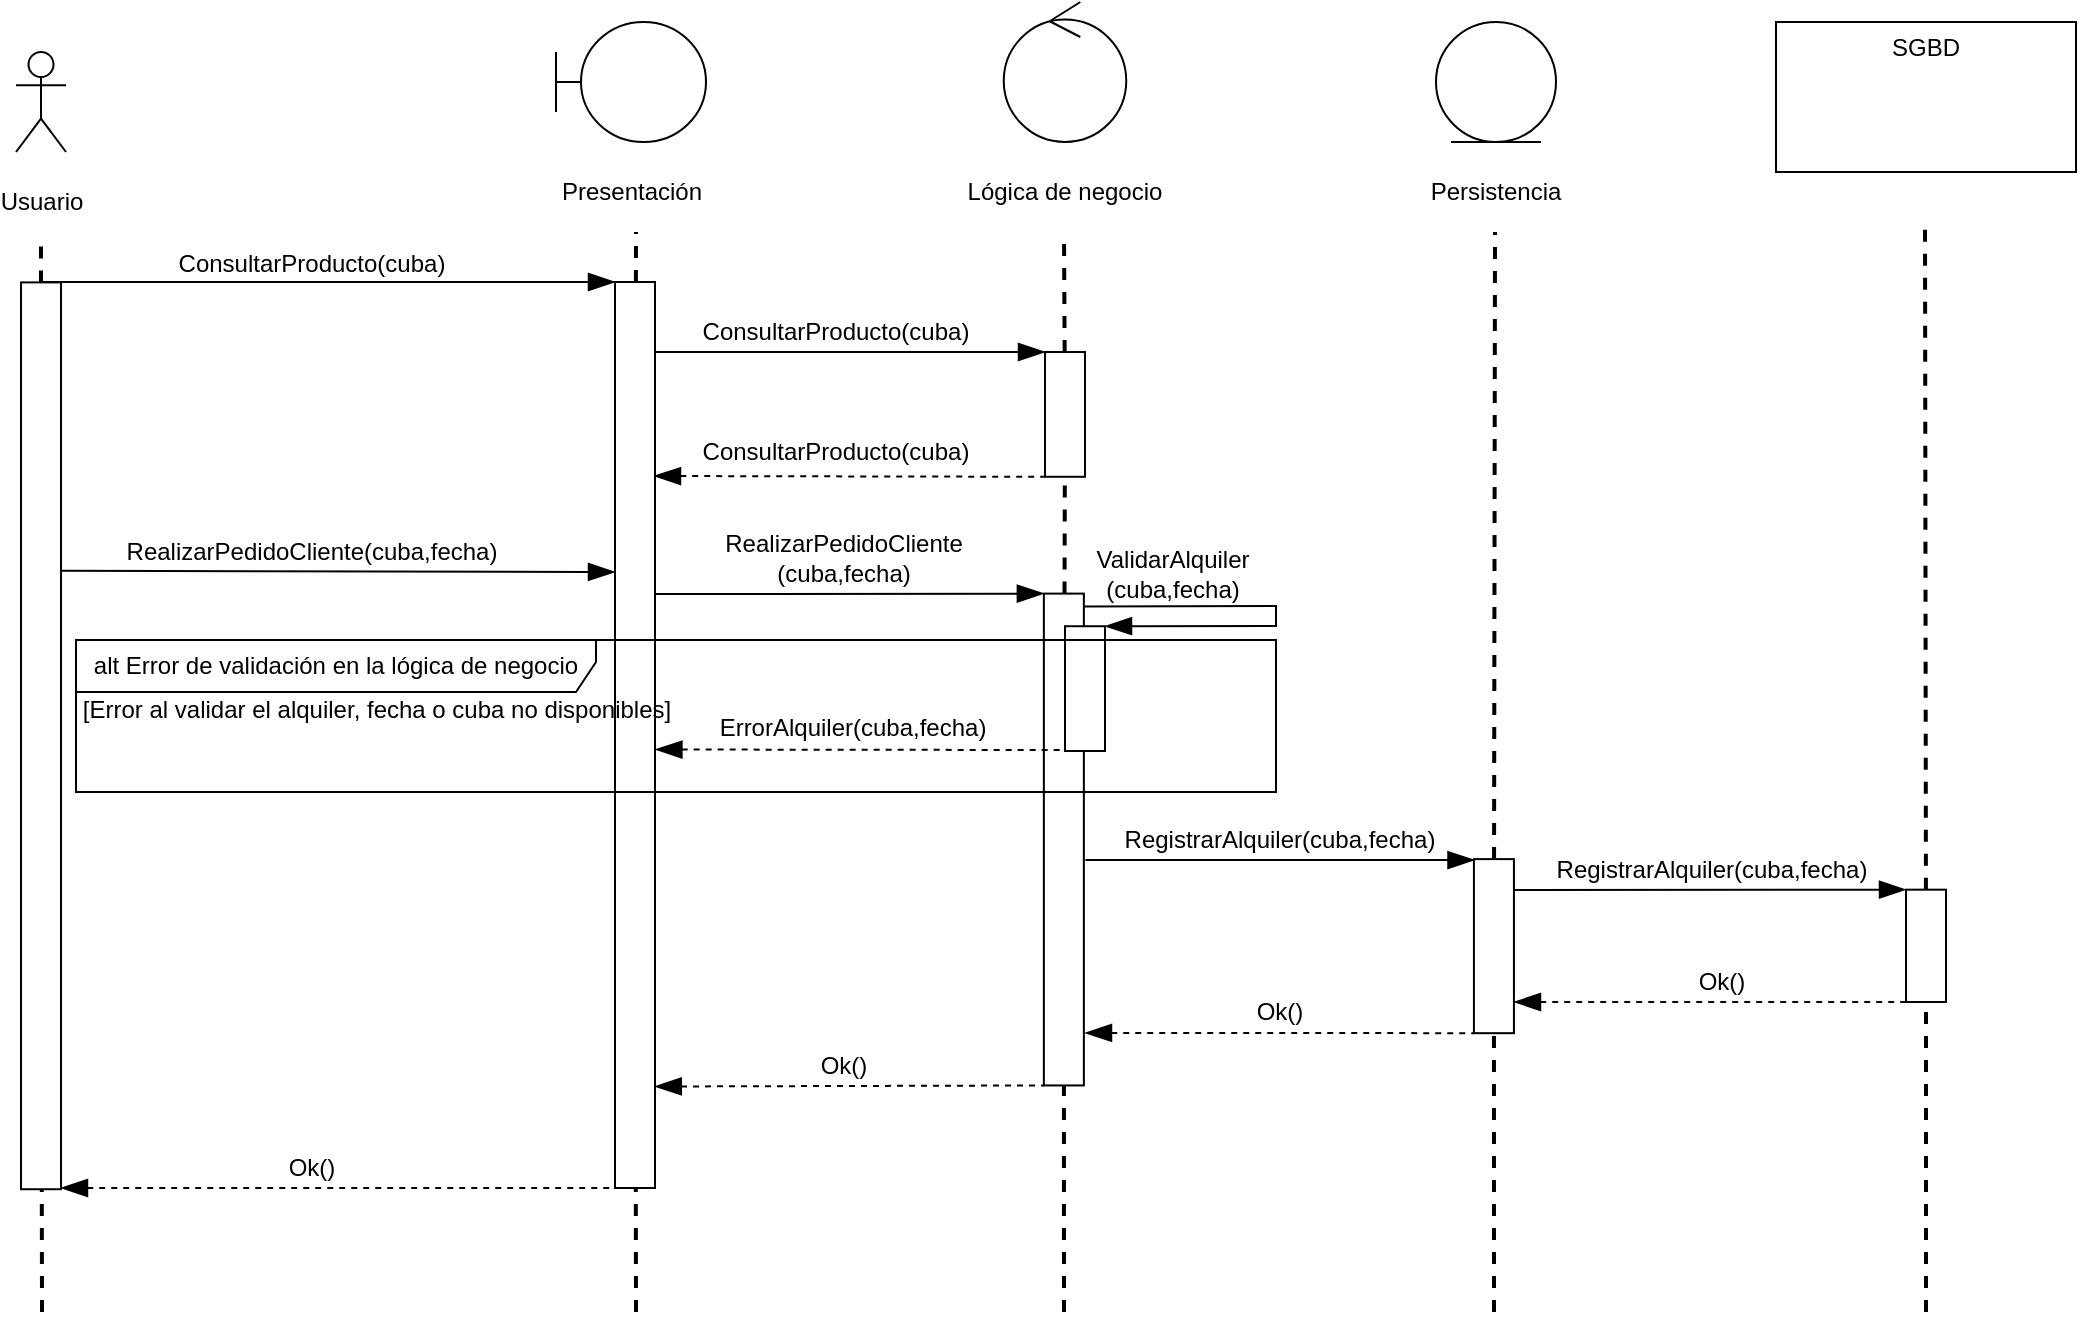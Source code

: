 <mxfile version="14.2.6" type="device"><diagram id="1qmKBlpoXgrcxfvQ_u8o" name="Page-1"><mxGraphModel dx="1822" dy="762" grid="0" gridSize="10" guides="1" tooltips="1" connect="1" arrows="1" fold="1" page="0" pageScale="1" pageWidth="827" pageHeight="1169" math="0" shadow="0"><root><mxCell id="0"/><mxCell id="1" parent="0"/><mxCell id="NJAteWP8aEL5vuaCSPf6-14" value="" style="group" parent="1" vertex="1" connectable="0"><mxGeometry x="850" y="35" width="150" height="75" as="geometry"/></mxCell><mxCell id="NJAteWP8aEL5vuaCSPf6-10" value="" style="rounded=0;whiteSpace=wrap;html=1;fontColor=none;" parent="NJAteWP8aEL5vuaCSPf6-14" vertex="1"><mxGeometry width="150" height="75" as="geometry"/></mxCell><mxCell id="NJAteWP8aEL5vuaCSPf6-12" value="SGBD" style="text;html=1;strokeColor=none;fillColor=none;align=center;verticalAlign=middle;whiteSpace=wrap;rounded=0;fontColor=none;" parent="NJAteWP8aEL5vuaCSPf6-14" vertex="1"><mxGeometry x="50" width="50" height="25" as="geometry"/></mxCell><mxCell id="NJAteWP8aEL5vuaCSPf6-15" value="" style="group" parent="1" vertex="1" connectable="0"><mxGeometry x="680" y="35" width="60" height="95" as="geometry"/></mxCell><mxCell id="NJAteWP8aEL5vuaCSPf6-4" value="" style="ellipse;shape=umlEntity;whiteSpace=wrap;html=1;" parent="NJAteWP8aEL5vuaCSPf6-15" vertex="1"><mxGeometry width="60" height="60" as="geometry"/></mxCell><mxCell id="NJAteWP8aEL5vuaCSPf6-9" value="Persistencia" style="text;html=1;strokeColor=none;fillColor=none;align=center;verticalAlign=middle;whiteSpace=wrap;rounded=0;fontColor=none;" parent="NJAteWP8aEL5vuaCSPf6-15" vertex="1"><mxGeometry x="10" y="75" width="40" height="20" as="geometry"/></mxCell><mxCell id="NJAteWP8aEL5vuaCSPf6-16" value="" style="group" parent="1" vertex="1" connectable="0"><mxGeometry x="440" y="25" width="109" height="105" as="geometry"/></mxCell><mxCell id="NJAteWP8aEL5vuaCSPf6-3" value="" style="ellipse;shape=umlControl;whiteSpace=wrap;html=1;" parent="NJAteWP8aEL5vuaCSPf6-16" vertex="1"><mxGeometry x="23.88" width="61.25" height="70" as="geometry"/></mxCell><mxCell id="NJAteWP8aEL5vuaCSPf6-8" value="Lógica de negocio" style="text;html=1;strokeColor=none;fillColor=none;align=center;verticalAlign=middle;whiteSpace=wrap;rounded=0;fontColor=none;" parent="NJAteWP8aEL5vuaCSPf6-16" vertex="1"><mxGeometry y="85" width="109" height="20" as="geometry"/></mxCell><mxCell id="NJAteWP8aEL5vuaCSPf6-17" value="" style="group" parent="1" vertex="1" connectable="0"><mxGeometry x="240" y="35" width="75" height="95" as="geometry"/></mxCell><mxCell id="NJAteWP8aEL5vuaCSPf6-2" value="" style="shape=umlBoundary;whiteSpace=wrap;html=1;" parent="NJAteWP8aEL5vuaCSPf6-17" vertex="1"><mxGeometry width="75" height="60" as="geometry"/></mxCell><mxCell id="NJAteWP8aEL5vuaCSPf6-7" value="Presentación" style="text;html=1;strokeColor=none;fillColor=none;align=center;verticalAlign=middle;whiteSpace=wrap;rounded=0;fontColor=none;" parent="NJAteWP8aEL5vuaCSPf6-17" vertex="1"><mxGeometry x="17.5" y="75" width="40" height="20" as="geometry"/></mxCell><mxCell id="NJAteWP8aEL5vuaCSPf6-20" value="" style="endArrow=none;dashed=1;html=1;fontColor=none;strokeWidth=2;" parent="1" source="NJAteWP8aEL5vuaCSPf6-30" edge="1"><mxGeometry width="50" height="50" relative="1" as="geometry"><mxPoint x="280" y="884" as="sourcePoint"/><mxPoint x="280" y="140" as="targetPoint"/></mxGeometry></mxCell><mxCell id="NJAteWP8aEL5vuaCSPf6-21" value="" style="endArrow=none;dashed=1;html=1;fontColor=none;strokeWidth=2;" parent="1" edge="1" source="Pbln1OnTlav5wd_ijVgX-5"><mxGeometry width="50" height="50" relative="1" as="geometry"><mxPoint x="494" y="884" as="sourcePoint"/><mxPoint x="494" y="140" as="targetPoint"/></mxGeometry></mxCell><mxCell id="NJAteWP8aEL5vuaCSPf6-22" value="" style="endArrow=none;dashed=1;html=1;fontColor=none;strokeWidth=2;" parent="1" edge="1" source="Pbln1OnTlav5wd_ijVgX-16"><mxGeometry width="50" height="50" relative="1" as="geometry"><mxPoint x="709.5" y="884" as="sourcePoint"/><mxPoint x="709.5" y="140" as="targetPoint"/></mxGeometry></mxCell><mxCell id="NJAteWP8aEL5vuaCSPf6-23" value="" style="endArrow=none;dashed=1;html=1;fontColor=none;strokeWidth=2;" parent="1" edge="1" source="Pbln1OnTlav5wd_ijVgX-19"><mxGeometry width="50" height="50" relative="1" as="geometry"><mxPoint x="924.5" y="879" as="sourcePoint"/><mxPoint x="924.5" y="135" as="targetPoint"/></mxGeometry></mxCell><mxCell id="NJAteWP8aEL5vuaCSPf6-25" value="" style="group" parent="1" vertex="1" connectable="0"><mxGeometry x="-37.5" y="50" width="40" height="85" as="geometry"/></mxCell><mxCell id="NJAteWP8aEL5vuaCSPf6-26" value="Actor" style="shape=umlActor;verticalLabelPosition=bottom;verticalAlign=top;html=1;outlineConnect=0;noLabel=1;fontColor=none;" parent="NJAteWP8aEL5vuaCSPf6-25" vertex="1"><mxGeometry x="7.5" width="25" height="50" as="geometry"/></mxCell><mxCell id="NJAteWP8aEL5vuaCSPf6-27" value="Usuario" style="text;html=1;strokeColor=none;fillColor=none;align=center;verticalAlign=middle;whiteSpace=wrap;rounded=0;fontColor=none;" parent="NJAteWP8aEL5vuaCSPf6-25" vertex="1"><mxGeometry y="65" width="40" height="20" as="geometry"/></mxCell><mxCell id="NJAteWP8aEL5vuaCSPf6-28" value="" style="endArrow=none;dashed=1;html=1;fontColor=none;strokeWidth=2;" parent="1" source="NJAteWP8aEL5vuaCSPf6-24" edge="1"><mxGeometry width="50" height="50" relative="1" as="geometry"><mxPoint x="-17.5" y="889" as="sourcePoint"/><mxPoint x="-17.5" y="145" as="targetPoint"/></mxGeometry></mxCell><mxCell id="NJAteWP8aEL5vuaCSPf6-24" value="" style="rounded=0;whiteSpace=wrap;html=1;fontColor=none;rotation=90;" parent="1" vertex="1"><mxGeometry x="-244.19" y="381.91" width="453.41" height="20" as="geometry"/></mxCell><mxCell id="NJAteWP8aEL5vuaCSPf6-29" value="" style="endArrow=none;dashed=1;html=1;fontColor=none;strokeWidth=2;" parent="1" target="NJAteWP8aEL5vuaCSPf6-24" edge="1"><mxGeometry width="50" height="50" relative="1" as="geometry"><mxPoint x="-17" y="680" as="sourcePoint"/><mxPoint x="-17.5" y="145" as="targetPoint"/></mxGeometry></mxCell><mxCell id="NJAteWP8aEL5vuaCSPf6-30" value="" style="rounded=0;whiteSpace=wrap;html=1;fontColor=none;rotation=90;" parent="1" vertex="1"><mxGeometry x="53" y="381.5" width="453" height="20" as="geometry"/></mxCell><mxCell id="NJAteWP8aEL5vuaCSPf6-31" value="" style="endArrow=none;dashed=1;html=1;fontColor=none;strokeWidth=2;" parent="1" target="NJAteWP8aEL5vuaCSPf6-30" edge="1"><mxGeometry width="50" height="50" relative="1" as="geometry"><mxPoint x="280" y="680" as="sourcePoint"/><mxPoint x="280" y="140" as="targetPoint"/></mxGeometry></mxCell><mxCell id="NJAteWP8aEL5vuaCSPf6-32" value="" style="endArrow=blockThin;html=1;strokeWidth=1;fontColor=none;endFill=1;endSize=11;entryX=0;entryY=1;entryDx=0;entryDy=0;" parent="1" edge="1" target="NJAteWP8aEL5vuaCSPf6-30"><mxGeometry width="50" height="50" relative="1" as="geometry"><mxPoint x="-17" y="165" as="sourcePoint"/><mxPoint x="263" y="166" as="targetPoint"/></mxGeometry></mxCell><mxCell id="Pbln1OnTlav5wd_ijVgX-1" value="ConsultarProducto(cuba)" style="text;html=1;strokeColor=none;fillColor=none;align=center;verticalAlign=middle;whiteSpace=wrap;rounded=0;fontSize=12;fontColor=none;" vertex="1" parent="1"><mxGeometry x="98" y="146" width="40" height="20" as="geometry"/></mxCell><mxCell id="Pbln1OnTlav5wd_ijVgX-4" value="" style="endArrow=blockThin;html=1;strokeWidth=1;fontColor=none;endFill=1;endSize=11;entryX=0;entryY=1;entryDx=0;entryDy=0;" edge="1" parent="1" target="Pbln1OnTlav5wd_ijVgX-5"><mxGeometry width="50" height="50" relative="1" as="geometry"><mxPoint x="290" y="200" as="sourcePoint"/><mxPoint x="610" y="200" as="targetPoint"/></mxGeometry></mxCell><mxCell id="Pbln1OnTlav5wd_ijVgX-5" value="" style="rounded=0;whiteSpace=wrap;html=1;fontColor=none;rotation=90;" vertex="1" parent="1"><mxGeometry x="463.31" y="221.2" width="62.39" height="20" as="geometry"/></mxCell><mxCell id="Pbln1OnTlav5wd_ijVgX-6" value="" style="endArrow=none;dashed=1;html=1;fontColor=none;strokeWidth=2;" edge="1" parent="1" source="Pbln1OnTlav5wd_ijVgX-33" target="Pbln1OnTlav5wd_ijVgX-5"><mxGeometry width="50" height="50" relative="1" as="geometry"><mxPoint x="494" y="680" as="sourcePoint"/><mxPoint x="494" y="140" as="targetPoint"/></mxGeometry></mxCell><mxCell id="Pbln1OnTlav5wd_ijVgX-7" value="ConsultarProducto(cuba)" style="text;html=1;strokeColor=none;fillColor=none;align=center;verticalAlign=middle;whiteSpace=wrap;rounded=0;fontSize=12;fontColor=none;" vertex="1" parent="1"><mxGeometry x="360" y="180" width="40" height="20" as="geometry"/></mxCell><mxCell id="Pbln1OnTlav5wd_ijVgX-13" value="" style="endArrow=none;html=1;strokeWidth=1;fontColor=none;endFill=0;endSize=11;startArrow=blockThin;startFill=1;startSize=11;dashed=1;entryX=1;entryY=1;entryDx=0;entryDy=0;" edge="1" parent="1" target="Pbln1OnTlav5wd_ijVgX-5"><mxGeometry width="50" height="50" relative="1" as="geometry"><mxPoint x="289" y="262" as="sourcePoint"/><mxPoint x="479" y="260" as="targetPoint"/></mxGeometry></mxCell><mxCell id="Pbln1OnTlav5wd_ijVgX-15" value="" style="endArrow=blockThin;html=1;strokeWidth=1;fontColor=none;endFill=1;endSize=11;entryX=0;entryY=1;entryDx=0;entryDy=0;" edge="1" parent="1"><mxGeometry width="50" height="50" relative="1" as="geometry"><mxPoint x="504.74" y="454.01" as="sourcePoint"/><mxPoint x="699.25" y="454.01" as="targetPoint"/></mxGeometry></mxCell><mxCell id="Pbln1OnTlav5wd_ijVgX-16" value="" style="rounded=0;whiteSpace=wrap;html=1;fontColor=none;rotation=90;" vertex="1" parent="1"><mxGeometry x="665.45" y="487.07" width="87.03" height="20" as="geometry"/></mxCell><mxCell id="Pbln1OnTlav5wd_ijVgX-17" value="" style="endArrow=none;dashed=1;html=1;fontColor=none;strokeWidth=2;" edge="1" parent="1" target="Pbln1OnTlav5wd_ijVgX-16"><mxGeometry width="50" height="50" relative="1" as="geometry"><mxPoint x="709" y="680" as="sourcePoint"/><mxPoint x="709.5" y="140" as="targetPoint"/></mxGeometry></mxCell><mxCell id="Pbln1OnTlav5wd_ijVgX-18" value="RegistrarAlquiler(cuba,fecha)" style="text;html=1;strokeColor=none;fillColor=none;align=center;verticalAlign=middle;whiteSpace=wrap;rounded=0;fontSize=12;fontColor=none;" vertex="1" parent="1"><mxGeometry x="582" y="434.39" width="40" height="20" as="geometry"/></mxCell><mxCell id="Pbln1OnTlav5wd_ijVgX-19" value="" style="rounded=0;whiteSpace=wrap;html=1;fontColor=none;rotation=90;" vertex="1" parent="1"><mxGeometry x="896.92" y="486.92" width="56.17" height="20" as="geometry"/></mxCell><mxCell id="Pbln1OnTlav5wd_ijVgX-20" value="" style="endArrow=none;dashed=1;html=1;fontColor=none;strokeWidth=2;" edge="1" parent="1" target="Pbln1OnTlav5wd_ijVgX-19"><mxGeometry width="50" height="50" relative="1" as="geometry"><mxPoint x="925" y="680" as="sourcePoint"/><mxPoint x="924.5" y="135" as="targetPoint"/></mxGeometry></mxCell><mxCell id="Pbln1OnTlav5wd_ijVgX-21" value="" style="endArrow=blockThin;html=1;strokeWidth=1;fontColor=none;endFill=1;endSize=11;entryX=0;entryY=1;entryDx=0;entryDy=0;" edge="1" parent="1" target="Pbln1OnTlav5wd_ijVgX-19"><mxGeometry width="50" height="50" relative="1" as="geometry"><mxPoint x="719" y="469" as="sourcePoint"/><mxPoint x="913.51" y="378.31" as="targetPoint"/></mxGeometry></mxCell><mxCell id="Pbln1OnTlav5wd_ijVgX-23" value="" style="endArrow=none;html=1;strokeWidth=1;fontColor=none;endFill=0;endSize=11;startArrow=blockThin;startFill=1;startSize=11;dashed=1;entryX=1;entryY=1;entryDx=0;entryDy=0;" edge="1" parent="1" target="Pbln1OnTlav5wd_ijVgX-19"><mxGeometry width="50" height="50" relative="1" as="geometry"><mxPoint x="719" y="525" as="sourcePoint"/><mxPoint x="914" y="519.56" as="targetPoint"/></mxGeometry></mxCell><mxCell id="Pbln1OnTlav5wd_ijVgX-24" value="Ok()" style="text;html=1;strokeColor=none;fillColor=none;align=center;verticalAlign=middle;whiteSpace=wrap;rounded=0;fontSize=12;fontColor=none;" vertex="1" parent="1"><mxGeometry x="803.29" y="504.5" width="40" height="20" as="geometry"/></mxCell><mxCell id="Pbln1OnTlav5wd_ijVgX-25" value="" style="endArrow=none;html=1;strokeWidth=1;fontColor=none;endFill=0;endSize=11;startArrow=blockThin;startFill=1;startSize=11;dashed=1;entryX=1;entryY=1;entryDx=0;entryDy=0;" edge="1" parent="1" target="Pbln1OnTlav5wd_ijVgX-16"><mxGeometry width="50" height="50" relative="1" as="geometry"><mxPoint x="504.5" y="540.44" as="sourcePoint"/><mxPoint x="699.5" y="540" as="targetPoint"/></mxGeometry></mxCell><mxCell id="Pbln1OnTlav5wd_ijVgX-26" value="Ok()" style="text;html=1;strokeColor=none;fillColor=none;align=center;verticalAlign=middle;whiteSpace=wrap;rounded=0;fontSize=12;fontColor=none;" vertex="1" parent="1"><mxGeometry x="582" y="520" width="40" height="20" as="geometry"/></mxCell><mxCell id="Pbln1OnTlav5wd_ijVgX-27" value="Ok()" style="text;html=1;strokeColor=none;fillColor=none;align=center;verticalAlign=middle;whiteSpace=wrap;rounded=0;fontSize=12;fontColor=none;" vertex="1" parent="1"><mxGeometry x="364.0" y="547" width="40" height="20" as="geometry"/></mxCell><mxCell id="Pbln1OnTlav5wd_ijVgX-28" value="" style="endArrow=none;html=1;strokeWidth=1;fontColor=none;endFill=0;endSize=11;startArrow=blockThin;startFill=1;startSize=11;dashed=1;entryX=1;entryY=1;entryDx=0;entryDy=0;exitX=0.888;exitY=0.005;exitDx=0;exitDy=0;exitPerimeter=0;" edge="1" parent="1" source="NJAteWP8aEL5vuaCSPf6-30" target="Pbln1OnTlav5wd_ijVgX-33"><mxGeometry width="50" height="50" relative="1" as="geometry"><mxPoint x="320" y="567" as="sourcePoint"/><mxPoint x="485.81" y="560" as="targetPoint"/></mxGeometry></mxCell><mxCell id="Pbln1OnTlav5wd_ijVgX-29" value="" style="endArrow=none;html=1;strokeWidth=1;fontColor=none;endFill=0;endSize=11;startArrow=blockThin;startFill=1;startSize=11;dashed=1;entryX=1;entryY=1;entryDx=0;entryDy=0;" edge="1" parent="1" target="NJAteWP8aEL5vuaCSPf6-30"><mxGeometry width="50" height="50" relative="1" as="geometry"><mxPoint x="-7.5" y="618" as="sourcePoint"/><mxPoint x="250" y="618" as="targetPoint"/></mxGeometry></mxCell><mxCell id="Pbln1OnTlav5wd_ijVgX-30" value="ConsultarProducto(cuba)" style="text;html=1;strokeColor=none;fillColor=none;align=center;verticalAlign=middle;whiteSpace=wrap;rounded=0;fontSize=12;fontColor=none;" vertex="1" parent="1"><mxGeometry x="360" y="240" width="40" height="20" as="geometry"/></mxCell><mxCell id="Pbln1OnTlav5wd_ijVgX-31" value="" style="endArrow=blockThin;html=1;strokeWidth=1;fontColor=none;endFill=1;endSize=11;entryX=0;entryY=1;entryDx=0;entryDy=0;exitX=0.318;exitY=-0.024;exitDx=0;exitDy=0;exitPerimeter=0;" edge="1" parent="1" source="NJAteWP8aEL5vuaCSPf6-24"><mxGeometry width="50" height="50" relative="1" as="geometry"><mxPoint y="310" as="sourcePoint"/><mxPoint x="269.5" y="310.0" as="targetPoint"/></mxGeometry></mxCell><mxCell id="Pbln1OnTlav5wd_ijVgX-32" value="RealizarPedidoCliente(cuba,fecha)" style="text;html=1;strokeColor=none;fillColor=none;align=center;verticalAlign=middle;whiteSpace=wrap;rounded=0;fontSize=12;fontColor=none;" vertex="1" parent="1"><mxGeometry x="98" y="290" width="40" height="20" as="geometry"/></mxCell><mxCell id="Pbln1OnTlav5wd_ijVgX-33" value="" style="rounded=0;whiteSpace=wrap;html=1;fontColor=none;rotation=90;" vertex="1" parent="1"><mxGeometry x="370.97" y="433.76" width="245.92" height="20" as="geometry"/></mxCell><mxCell id="Pbln1OnTlav5wd_ijVgX-34" value="" style="endArrow=none;dashed=1;html=1;fontColor=none;strokeWidth=2;" edge="1" parent="1" target="Pbln1OnTlav5wd_ijVgX-33"><mxGeometry width="50" height="50" relative="1" as="geometry"><mxPoint x="494" y="680" as="sourcePoint"/><mxPoint x="494.47" y="262.395" as="targetPoint"/></mxGeometry></mxCell><mxCell id="Pbln1OnTlav5wd_ijVgX-35" value="" style="endArrow=blockThin;html=1;strokeWidth=1;fontColor=none;endFill=1;endSize=11;entryX=0;entryY=1;entryDx=0;entryDy=0;" edge="1" parent="1" target="Pbln1OnTlav5wd_ijVgX-33"><mxGeometry width="50" height="50" relative="1" as="geometry"><mxPoint x="290" y="321" as="sourcePoint"/><mxPoint x="480" y="322" as="targetPoint"/></mxGeometry></mxCell><mxCell id="Pbln1OnTlav5wd_ijVgX-36" value="RealizarPedidoCliente&lt;br&gt;(cuba,fecha)" style="text;html=1;strokeColor=none;fillColor=none;align=center;verticalAlign=middle;whiteSpace=wrap;rounded=0;fontSize=12;fontColor=none;" vertex="1" parent="1"><mxGeometry x="364" y="293" width="40" height="20" as="geometry"/></mxCell><mxCell id="Pbln1OnTlav5wd_ijVgX-38" value="" style="rounded=0;whiteSpace=wrap;html=1;fontColor=none;rotation=90;" vertex="1" parent="1"><mxGeometry x="473.31" y="358.31" width="62.39" height="20" as="geometry"/></mxCell><mxCell id="Pbln1OnTlav5wd_ijVgX-39" value="" style="endArrow=blockThin;html=1;strokeWidth=1;fontColor=none;endFill=1;endSize=11;entryX=0;entryY=0;entryDx=0;entryDy=0;rounded=0;" edge="1" parent="1" target="Pbln1OnTlav5wd_ijVgX-38"><mxGeometry width="50" height="50" relative="1" as="geometry"><mxPoint x="504" y="327.2" as="sourcePoint"/><mxPoint x="697.93" y="327.0" as="targetPoint"/><Array as="points"><mxPoint x="600" y="327"/><mxPoint x="600" y="337"/></Array></mxGeometry></mxCell><mxCell id="Pbln1OnTlav5wd_ijVgX-40" value="ValidarAlquiler&lt;br&gt;(cuba,fecha)" style="text;html=1;align=center;verticalAlign=middle;resizable=0;points=[];autosize=1;fontSize=12;fontColor=none;" vertex="1" parent="1"><mxGeometry x="503" y="296" width="90" height="30" as="geometry"/></mxCell><mxCell id="Pbln1OnTlav5wd_ijVgX-42" value="[Error al validar el alquiler, fecha o cuba no disponibles]" style="text;html=1;align=center;verticalAlign=middle;resizable=0;points=[];autosize=1;fontSize=12;fontColor=none;" vertex="1" parent="1"><mxGeometry x="-5" y="369" width="310" height="20" as="geometry"/></mxCell><mxCell id="Pbln1OnTlav5wd_ijVgX-43" value="" style="endArrow=none;html=1;strokeWidth=1;fontColor=none;endFill=0;endSize=11;startArrow=blockThin;startFill=1;startSize=11;dashed=1;entryX=1;entryY=1;entryDx=0;entryDy=0;exitX=0.516;exitY=-0.011;exitDx=0;exitDy=0;exitPerimeter=0;" edge="1" parent="1" source="NJAteWP8aEL5vuaCSPf6-30"><mxGeometry width="50" height="50" relative="1" as="geometry"><mxPoint x="299" y="399" as="sourcePoint"/><mxPoint x="494.505" y="399.015" as="targetPoint"/></mxGeometry></mxCell><mxCell id="Pbln1OnTlav5wd_ijVgX-44" value="ErrorAlquiler(cuba,fecha)" style="text;html=1;align=center;verticalAlign=middle;resizable=0;points=[];autosize=1;fontSize=12;fontColor=none;" vertex="1" parent="1"><mxGeometry x="313.31" y="378.31" width="150" height="20" as="geometry"/></mxCell><mxCell id="Pbln1OnTlav5wd_ijVgX-41" value="alt Error de validación en la lógica de negocio" style="shape=umlFrame;whiteSpace=wrap;html=1;fontSize=12;fontColor=none;width=260;height=26;" vertex="1" parent="1"><mxGeometry y="344" width="600" height="76" as="geometry"/></mxCell><mxCell id="Pbln1OnTlav5wd_ijVgX-45" value="RegistrarAlquiler(cuba,fecha)" style="text;html=1;strokeColor=none;fillColor=none;align=center;verticalAlign=middle;whiteSpace=wrap;rounded=0;fontSize=12;fontColor=none;" vertex="1" parent="1"><mxGeometry x="798" y="449.43" width="40" height="20" as="geometry"/></mxCell><mxCell id="Pbln1OnTlav5wd_ijVgX-46" value="Ok()" style="text;html=1;strokeColor=none;fillColor=none;align=center;verticalAlign=middle;whiteSpace=wrap;rounded=0;fontSize=12;fontColor=none;" vertex="1" parent="1"><mxGeometry x="98.0" y="598" width="40" height="20" as="geometry"/></mxCell></root></mxGraphModel></diagram></mxfile>
